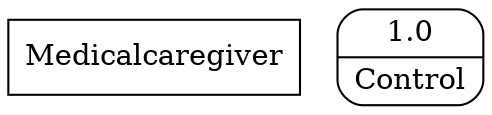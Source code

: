 digraph dfd2{ 
node[shape=record]
200 [label="Medicalcaregiver" shape=box];
201 [label="{<f0> 1.0|<f1> Control }" shape=Mrecord];
}